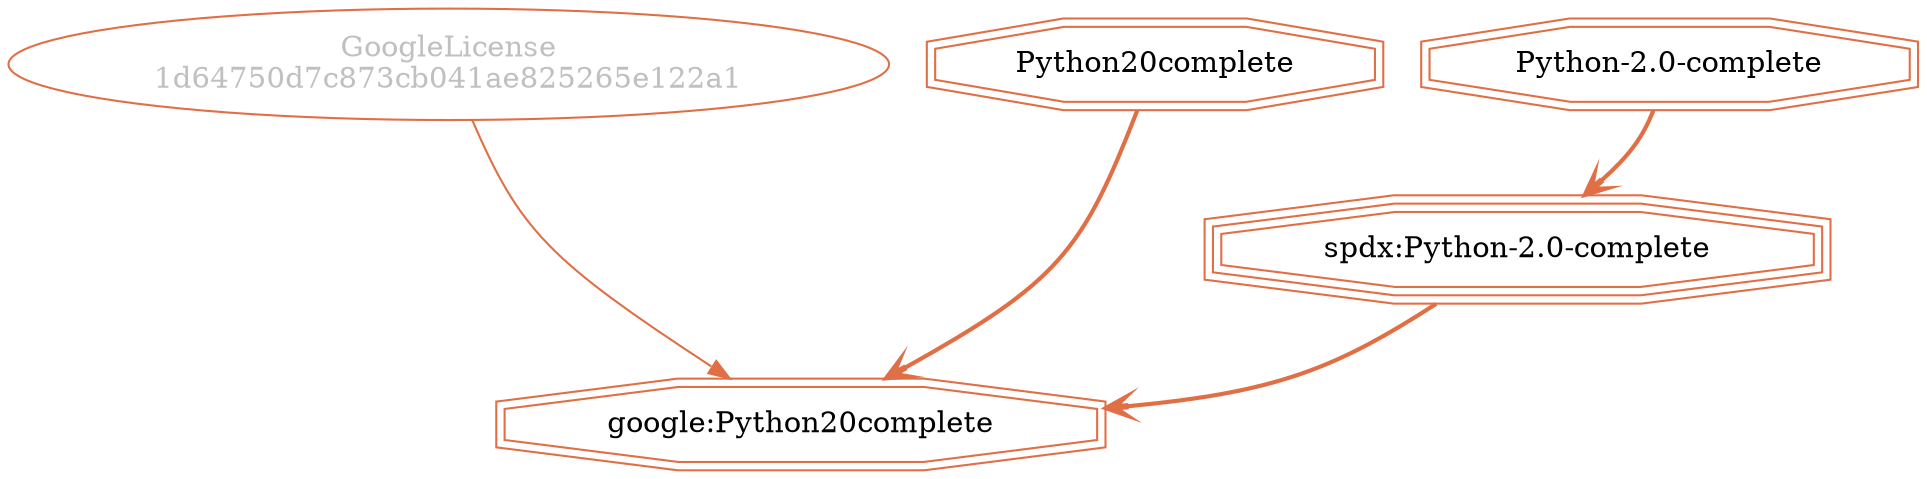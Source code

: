 strict digraph {
    node [shape=box];
    graph [splines=curved];
    5571 [label="GoogleLicense\n1d64750d7c873cb041ae825265e122a1"
         ,fontcolor=gray
         ,color="#e06f45"
         ,fillcolor="beige;1"
         ,shape=ellipse];
    5572 [label="google:Python20complete"
         ,color="#e06f45"
         ,shape=doubleoctagon];
    5573 [label=Python20complete
         ,color="#e06f45"
         ,shape=doubleoctagon];
    5574 [label="spdx:Python-2.0-complete"
         ,color="#e06f45"
         ,shape=tripleoctagon];
    5575 [label="Python-2.0-complete"
         ,color="#e06f45"
         ,shape=doubleoctagon];
    5571 -> 5572 [weight=0.5
                 ,color="#e06f45"];
    5573 -> 5572 [style=bold
                 ,arrowhead=vee
                 ,weight=0.7
                 ,color="#e06f45"];
    5574 -> 5572 [style=bold
                 ,arrowhead=vee
                 ,weight=0.7
                 ,color="#e06f45"];
    5575 -> 5574 [style=bold
                 ,arrowhead=vee
                 ,weight=0.7
                 ,color="#e06f45"];
}
